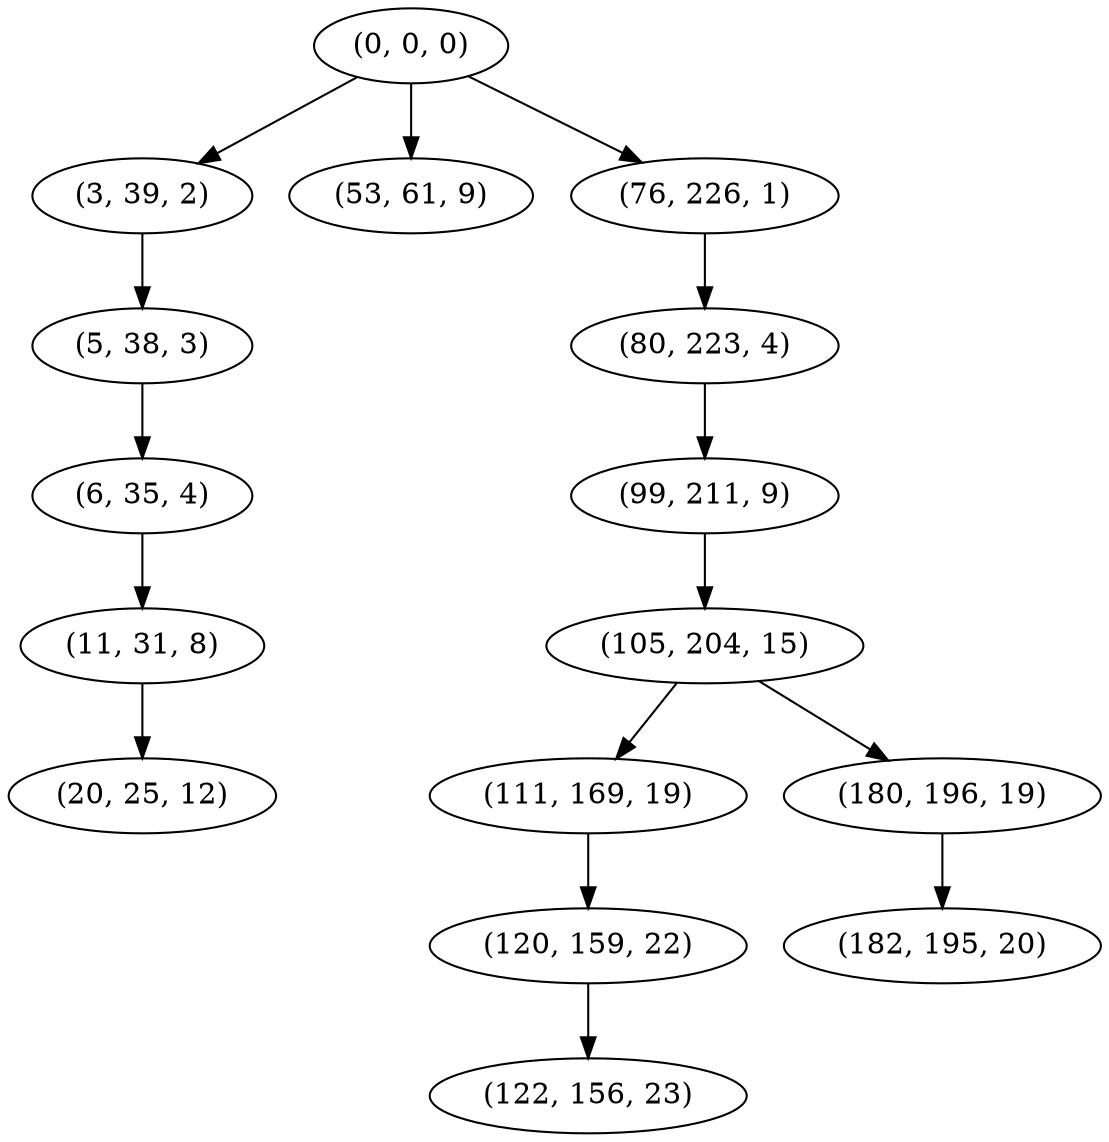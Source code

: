 digraph tree {
    "(0, 0, 0)";
    "(3, 39, 2)";
    "(5, 38, 3)";
    "(6, 35, 4)";
    "(11, 31, 8)";
    "(20, 25, 12)";
    "(53, 61, 9)";
    "(76, 226, 1)";
    "(80, 223, 4)";
    "(99, 211, 9)";
    "(105, 204, 15)";
    "(111, 169, 19)";
    "(120, 159, 22)";
    "(122, 156, 23)";
    "(180, 196, 19)";
    "(182, 195, 20)";
    "(0, 0, 0)" -> "(3, 39, 2)";
    "(0, 0, 0)" -> "(53, 61, 9)";
    "(0, 0, 0)" -> "(76, 226, 1)";
    "(3, 39, 2)" -> "(5, 38, 3)";
    "(5, 38, 3)" -> "(6, 35, 4)";
    "(6, 35, 4)" -> "(11, 31, 8)";
    "(11, 31, 8)" -> "(20, 25, 12)";
    "(76, 226, 1)" -> "(80, 223, 4)";
    "(80, 223, 4)" -> "(99, 211, 9)";
    "(99, 211, 9)" -> "(105, 204, 15)";
    "(105, 204, 15)" -> "(111, 169, 19)";
    "(105, 204, 15)" -> "(180, 196, 19)";
    "(111, 169, 19)" -> "(120, 159, 22)";
    "(120, 159, 22)" -> "(122, 156, 23)";
    "(180, 196, 19)" -> "(182, 195, 20)";
}
